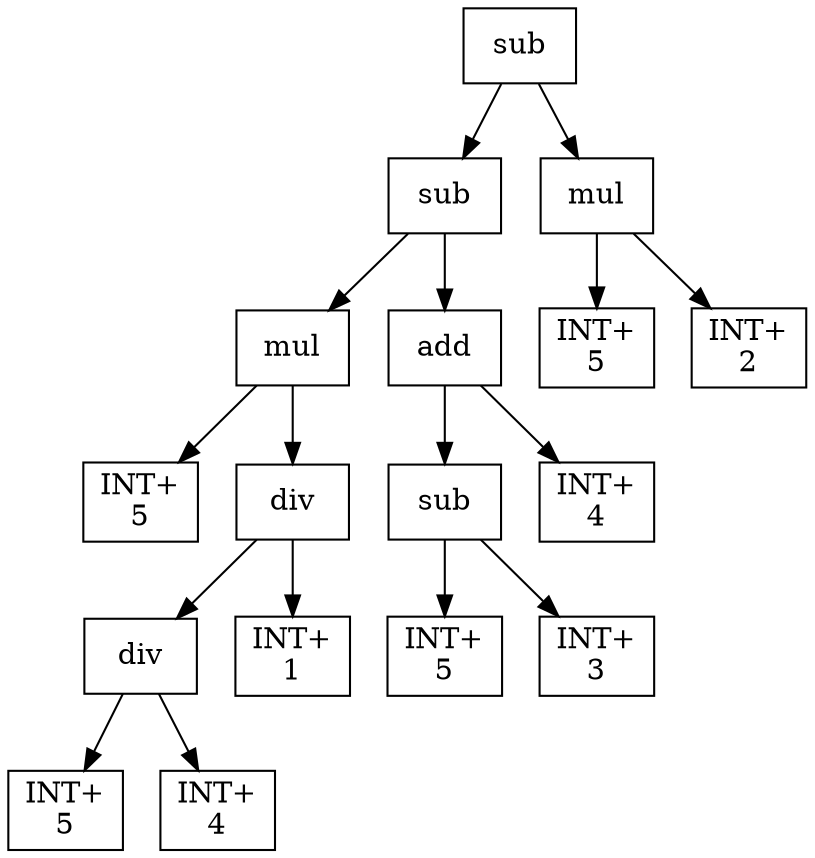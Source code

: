 digraph expr {
  node [shape=box];
  n1 [label="sub"];
  n2 [label="sub"];
  n3 [label="mul"];
  n4 [label="INT+\n5"];
  n5 [label="div"];
  n6 [label="div"];
  n7 [label="INT+\n5"];
  n8 [label="INT+\n4"];
  n6 -> n7;
  n6 -> n8;
  n9 [label="INT+\n1"];
  n5 -> n6;
  n5 -> n9;
  n3 -> n4;
  n3 -> n5;
  n10 [label="add"];
  n11 [label="sub"];
  n12 [label="INT+\n5"];
  n13 [label="INT+\n3"];
  n11 -> n12;
  n11 -> n13;
  n14 [label="INT+\n4"];
  n10 -> n11;
  n10 -> n14;
  n2 -> n3;
  n2 -> n10;
  n15 [label="mul"];
  n16 [label="INT+\n5"];
  n17 [label="INT+\n2"];
  n15 -> n16;
  n15 -> n17;
  n1 -> n2;
  n1 -> n15;
}